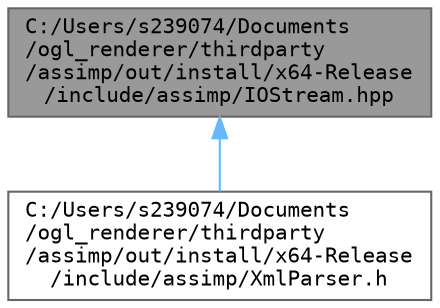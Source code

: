 digraph "C:/Users/s239074/Documents/ogl_renderer/thirdparty/assimp/out/install/x64-Release/include/assimp/IOStream.hpp"
{
 // LATEX_PDF_SIZE
  bgcolor="transparent";
  edge [fontname=Terminal,fontsize=10,labelfontname=Helvetica,labelfontsize=10];
  node [fontname=Terminal,fontsize=10,shape=box,height=0.2,width=0.4];
  Node1 [label="C:/Users/s239074/Documents\l/ogl_renderer/thirdparty\l/assimp/out/install/x64-Release\l/include/assimp/IOStream.hpp",height=0.2,width=0.4,color="gray40", fillcolor="grey60", style="filled", fontcolor="black",tooltip="File I/O wrappers for C++."];
  Node1 -> Node2 [dir="back",color="steelblue1",style="solid"];
  Node2 [label="C:/Users/s239074/Documents\l/ogl_renderer/thirdparty\l/assimp/out/install/x64-Release\l/include/assimp/XmlParser.h",height=0.2,width=0.4,color="grey40", fillcolor="white", style="filled",URL="$out_2install_2x64-_release_2include_2assimp_2_xml_parser_8h.html",tooltip=" "];
}
